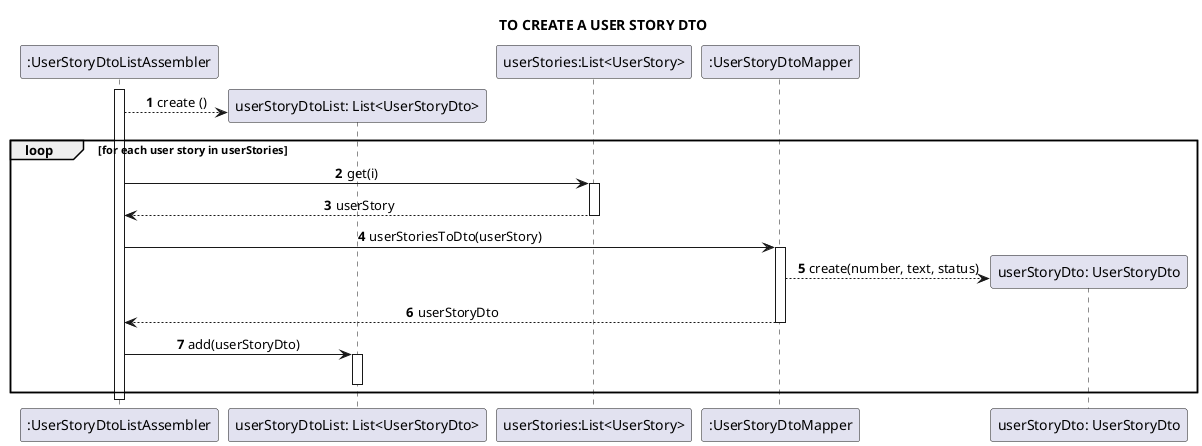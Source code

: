 @startuml
skinparam sequenceMessageAlign center
title TO CREATE A USER STORY DTO
autonumber

participant ":UserStoryDtoListAssembler" as builder
participant "userStoryDtoList: List<UserStoryDto>" as listUsDto
participant "userStories:List<UserStory>" as userStories
participant ":UserStoryDtoMapper" as mapper
participant "userStoryDto: UserStoryDto" as usDto

activate builder

create listUsDto
builder --> listUsDto: create ()

loop for each user story in userStories
builder -> userStories: get(i)
activate userStories

builder <-- userStories: userStory
deactivate userStories


builder -> mapper: userStoriesToDto(userStory)
activate mapper
create usDto
mapper --> usDto: create(number, text, status)
mapper --> builder: userStoryDto
deactivate mapper
builder -> listUsDto: add(userStoryDto)
activate listUsDto
deactivate listUsDto
end loop

deactivate builder
@enduml